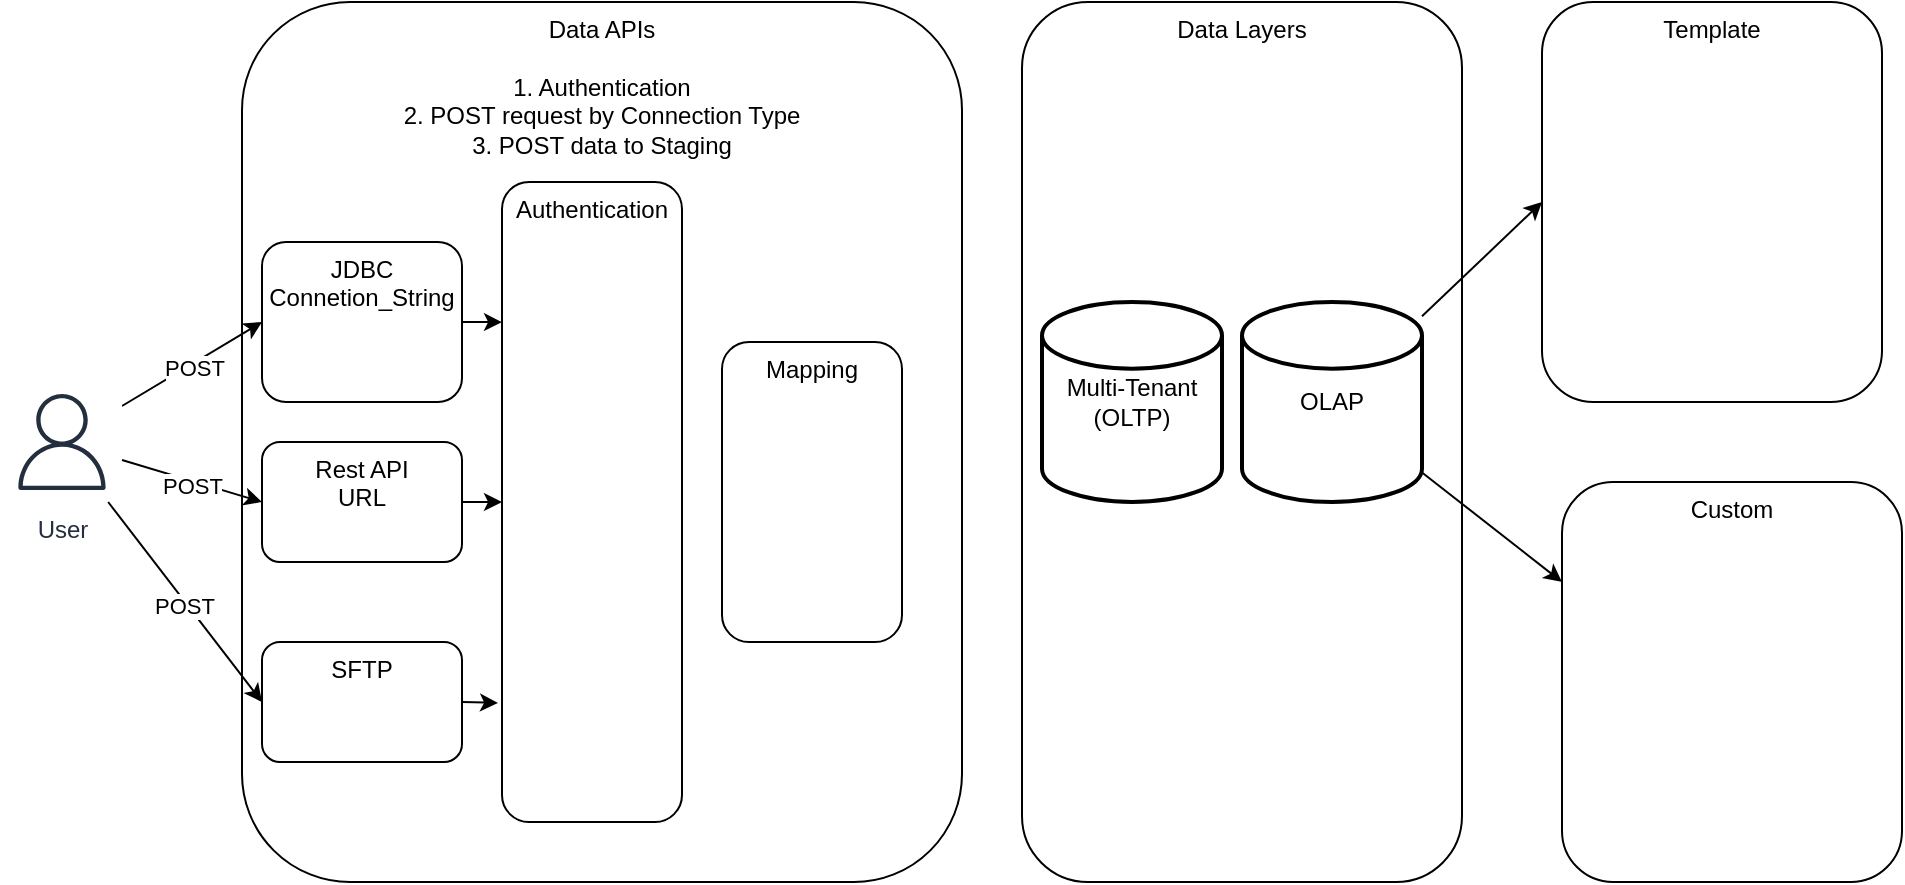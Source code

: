 <mxfile>
    <diagram id="0_h_P_6ZUUTU3QNopuD5" name="Page-1">
        <mxGraphModel dx="540" dy="554" grid="1" gridSize="10" guides="1" tooltips="1" connect="1" arrows="1" fold="1" page="1" pageScale="1" pageWidth="850" pageHeight="1100" math="0" shadow="0">
            <root>
                <mxCell id="0"/>
                <mxCell id="1" parent="0"/>
                <mxCell id="4" value="Data APIs&lt;br&gt;&lt;br&gt;1. Authentication&lt;br&gt;2. POST request by Connection Type&lt;br&gt;3. POST data to Staging" style="rounded=1;whiteSpace=wrap;html=1;verticalAlign=top;" parent="1" vertex="1">
                    <mxGeometry x="140" y="70" width="360" height="440" as="geometry"/>
                </mxCell>
                <mxCell id="42" style="edgeStyle=none;html=1;exitX=1;exitY=0.5;exitDx=0;exitDy=0;entryX=0;entryY=0.219;entryDx=0;entryDy=0;entryPerimeter=0;" parent="1" source="5" target="28" edge="1">
                    <mxGeometry relative="1" as="geometry"/>
                </mxCell>
                <mxCell id="5" value="JDBC&lt;br&gt;Connetion_String" style="rounded=1;whiteSpace=wrap;html=1;verticalAlign=top;" parent="1" vertex="1">
                    <mxGeometry x="150" y="190" width="100" height="80" as="geometry"/>
                </mxCell>
                <mxCell id="43" value="" style="edgeStyle=none;html=1;" parent="1" source="6" target="28" edge="1">
                    <mxGeometry relative="1" as="geometry"/>
                </mxCell>
                <mxCell id="6" value="Rest API&lt;br&gt;URL" style="rounded=1;whiteSpace=wrap;html=1;verticalAlign=top;" parent="1" vertex="1">
                    <mxGeometry x="150" y="290" width="100" height="60" as="geometry"/>
                </mxCell>
                <mxCell id="44" value="" style="edgeStyle=none;html=1;exitX=1;exitY=0.5;exitDx=0;exitDy=0;entryX=-0.022;entryY=0.814;entryDx=0;entryDy=0;entryPerimeter=0;" parent="1" source="7" target="28" edge="1">
                    <mxGeometry relative="1" as="geometry"/>
                </mxCell>
                <mxCell id="7" value="SFTP" style="rounded=1;whiteSpace=wrap;html=1;verticalAlign=top;" parent="1" vertex="1">
                    <mxGeometry x="150" y="390" width="100" height="60" as="geometry"/>
                </mxCell>
                <mxCell id="8" value="Data Layers" style="rounded=1;whiteSpace=wrap;html=1;verticalAlign=top;" parent="1" vertex="1">
                    <mxGeometry x="530" y="70" width="220" height="440" as="geometry"/>
                </mxCell>
                <mxCell id="17" style="edgeStyle=none;html=1;entryX=0;entryY=0.5;entryDx=0;entryDy=0;" parent="1" source="13" target="15" edge="1">
                    <mxGeometry relative="1" as="geometry"/>
                </mxCell>
                <mxCell id="18" style="edgeStyle=none;html=1;entryX=0;entryY=0.25;entryDx=0;entryDy=0;" parent="1" source="13" target="16" edge="1">
                    <mxGeometry relative="1" as="geometry"/>
                </mxCell>
                <mxCell id="13" value="OLAP" style="strokeWidth=2;html=1;shape=mxgraph.flowchart.database;whiteSpace=wrap;" parent="1" vertex="1">
                    <mxGeometry x="640" y="220" width="90" height="100" as="geometry"/>
                </mxCell>
                <mxCell id="15" value="Template" style="rounded=1;whiteSpace=wrap;html=1;verticalAlign=top;" parent="1" vertex="1">
                    <mxGeometry x="790" y="70" width="170" height="200" as="geometry"/>
                </mxCell>
                <mxCell id="16" value="Custom" style="rounded=1;whiteSpace=wrap;html=1;verticalAlign=top;" parent="1" vertex="1">
                    <mxGeometry x="800" y="310" width="170" height="200" as="geometry"/>
                </mxCell>
                <mxCell id="19" value="Multi-Tenant&lt;br&gt;(OLTP)" style="strokeWidth=2;html=1;shape=mxgraph.flowchart.database;whiteSpace=wrap;" parent="1" vertex="1">
                    <mxGeometry x="540" y="220" width="90" height="100" as="geometry"/>
                </mxCell>
                <mxCell id="28" value="Authentication" style="rounded=1;whiteSpace=wrap;html=1;verticalAlign=top;" parent="1" vertex="1">
                    <mxGeometry x="270" y="160" width="90" height="320" as="geometry"/>
                </mxCell>
                <mxCell id="30" value="Mapping" style="rounded=1;whiteSpace=wrap;html=1;verticalAlign=top;" parent="1" vertex="1">
                    <mxGeometry x="380" y="240" width="90" height="150" as="geometry"/>
                </mxCell>
                <mxCell id="36" style="edgeStyle=none;html=1;entryX=0;entryY=0.5;entryDx=0;entryDy=0;" parent="1" source="35" target="5" edge="1">
                    <mxGeometry relative="1" as="geometry"/>
                </mxCell>
                <mxCell id="37" value="POST" style="edgeLabel;html=1;align=center;verticalAlign=middle;resizable=0;points=[];" parent="36" vertex="1" connectable="0">
                    <mxGeometry y="-1" relative="1" as="geometry">
                        <mxPoint y="1" as="offset"/>
                    </mxGeometry>
                </mxCell>
                <mxCell id="35" value="User" style="sketch=0;outlineConnect=0;fontColor=#232F3E;gradientColor=none;strokeColor=#232F3E;fillColor=#ffffff;dashed=0;verticalLabelPosition=bottom;verticalAlign=top;align=center;html=1;fontSize=12;fontStyle=0;aspect=fixed;shape=mxgraph.aws4.resourceIcon;resIcon=mxgraph.aws4.user;" parent="1" vertex="1">
                    <mxGeometry x="20" y="260" width="60" height="60" as="geometry"/>
                </mxCell>
                <mxCell id="38" style="edgeStyle=none;html=1;entryX=0;entryY=0.5;entryDx=0;entryDy=0;" parent="1" source="35" target="7" edge="1">
                    <mxGeometry relative="1" as="geometry">
                        <mxPoint x="100" y="310" as="sourcePoint"/>
                        <mxPoint x="160" y="240" as="targetPoint"/>
                    </mxGeometry>
                </mxCell>
                <mxCell id="39" value="POST" style="edgeLabel;html=1;align=center;verticalAlign=middle;resizable=0;points=[];" parent="38" vertex="1" connectable="0">
                    <mxGeometry y="-1" relative="1" as="geometry">
                        <mxPoint y="1" as="offset"/>
                    </mxGeometry>
                </mxCell>
                <mxCell id="40" style="edgeStyle=none;html=1;entryX=0;entryY=0.5;entryDx=0;entryDy=0;" parent="1" source="35" target="6" edge="1">
                    <mxGeometry relative="1" as="geometry">
                        <mxPoint x="100" y="292" as="sourcePoint"/>
                        <mxPoint x="170" y="250" as="targetPoint"/>
                    </mxGeometry>
                </mxCell>
                <mxCell id="41" value="POST" style="edgeLabel;html=1;align=center;verticalAlign=middle;resizable=0;points=[];" parent="40" vertex="1" connectable="0">
                    <mxGeometry y="-1" relative="1" as="geometry">
                        <mxPoint y="1" as="offset"/>
                    </mxGeometry>
                </mxCell>
            </root>
        </mxGraphModel>
    </diagram>
    <diagram id="-FiQUDGTy17HLTh6dbVm" name="Page-2">
        <mxGraphModel dx="540" dy="554" grid="1" gridSize="10" guides="1" tooltips="1" connect="1" arrows="1" fold="1" page="1" pageScale="1" pageWidth="850" pageHeight="1100" math="0" shadow="0">
            <root>
                <mxCell id="0"/>
                <mxCell id="1" parent="0"/>
            </root>
        </mxGraphModel>
    </diagram>
</mxfile>
